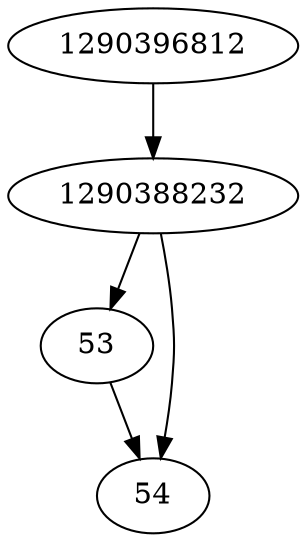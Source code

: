 strict digraph  {
1290388232;
1290396812;
53;
54;
1290388232 -> 53;
1290388232 -> 54;
1290396812 -> 1290388232;
53 -> 54;
}
